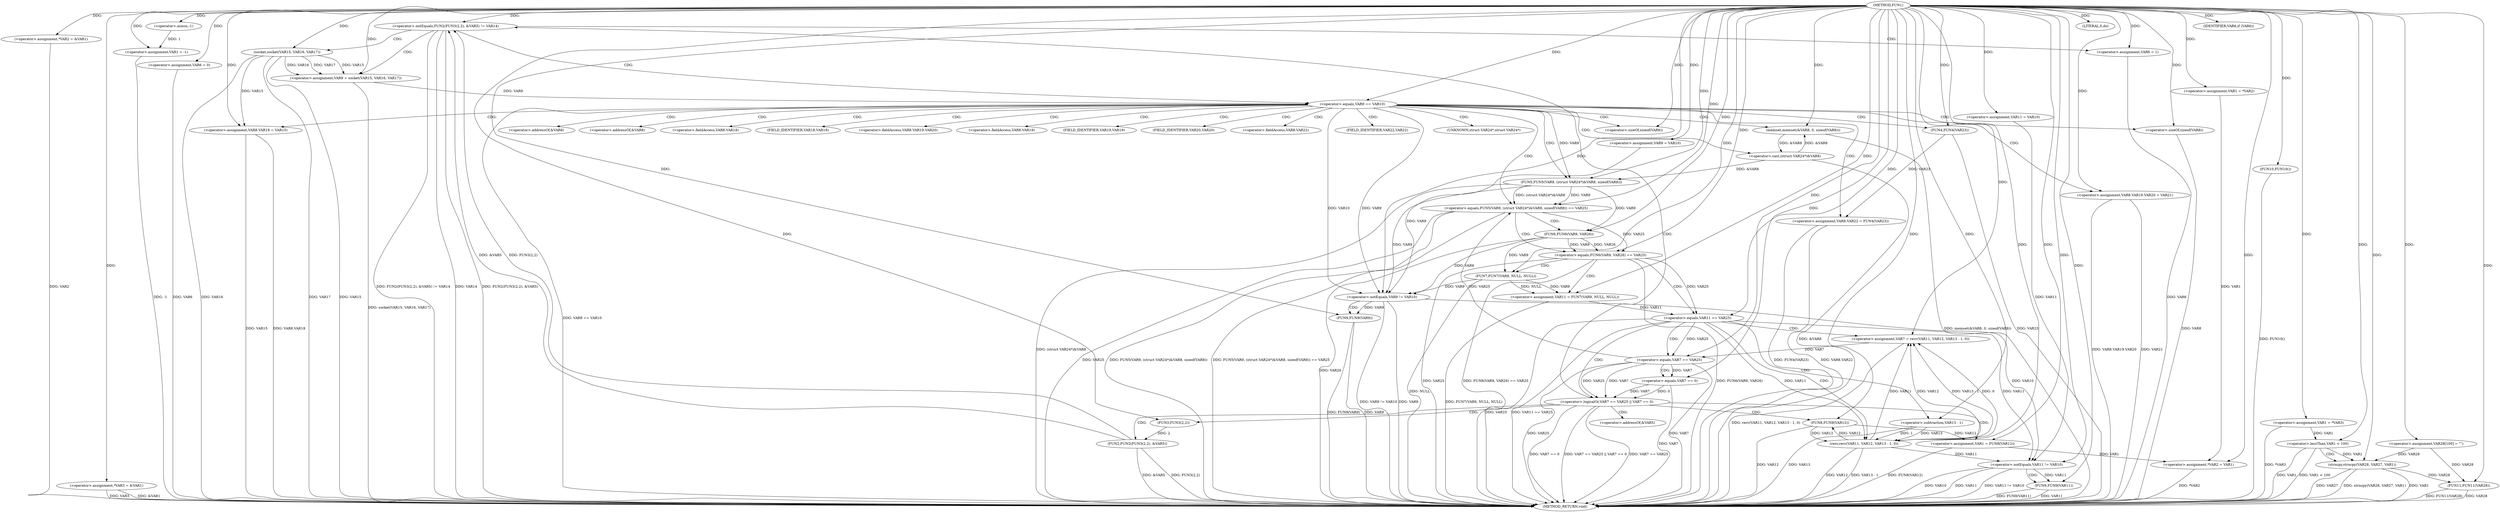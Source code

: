 digraph FUN1 {  
"1000100" [label = "(METHOD,FUN1)" ]
"1000294" [label = "(METHOD_RETURN,void)" ]
"1000104" [label = "(<operator>.assignment,*VAR2 = &VAR1)" ]
"1000109" [label = "(<operator>.assignment,*VAR3 = &VAR1)" ]
"1000113" [label = "(<operator>.assignment,VAR1 = -1)" ]
"1000115" [label = "(<operator>.minus,-1)" ]
"1000119" [label = "(<operator>.assignment,VAR1 = *VAR2)" ]
"1000126" [label = "(<operator>.assignment,VAR6 = 0)" ]
"1000132" [label = "(<operator>.assignment,VAR9 = VAR10)" ]
"1000136" [label = "(<operator>.assignment,VAR11 = VAR10)" ]
"1000143" [label = "(<operator>.notEquals,FUN2(FUN3(2,2), &VAR5) != VAR14)" ]
"1000144" [label = "(FUN2,FUN2(FUN3(2,2), &VAR5))" ]
"1000145" [label = "(FUN3,FUN3(2,2))" ]
"1000153" [label = "(<operator>.assignment,VAR6 = 1)" ]
"1000156" [label = "(<operator>.assignment,VAR9 = socket(VAR15, VAR16, VAR17))" ]
"1000158" [label = "(socket,socket(VAR15, VAR16, VAR17))" ]
"1000163" [label = "(<operator>.equals,VAR9 == VAR10)" ]
"1000168" [label = "(memset,memset(&VAR8, 0, sizeof(VAR8)))" ]
"1000172" [label = "(<operator>.sizeOf,sizeof(VAR8))" ]
"1000174" [label = "(<operator>.assignment,VAR8.VAR18 = VAR15)" ]
"1000179" [label = "(<operator>.assignment,VAR8.VAR19.VAR20 = VAR21)" ]
"1000186" [label = "(<operator>.assignment,VAR8.VAR22 = FUN4(VAR23))" ]
"1000190" [label = "(FUN4,FUN4(VAR23))" ]
"1000193" [label = "(<operator>.equals,FUN5(VAR9, (struct VAR24*)&VAR8, sizeof(VAR8)) == VAR25)" ]
"1000194" [label = "(FUN5,FUN5(VAR9, (struct VAR24*)&VAR8, sizeof(VAR8)))" ]
"1000196" [label = "(<operator>.cast,(struct VAR24*)&VAR8)" ]
"1000200" [label = "(<operator>.sizeOf,sizeof(VAR8))" ]
"1000206" [label = "(<operator>.equals,FUN6(VAR9, VAR26) == VAR25)" ]
"1000207" [label = "(FUN6,FUN6(VAR9, VAR26))" ]
"1000213" [label = "(<operator>.assignment,VAR11 = FUN7(VAR9, NULL, NULL))" ]
"1000215" [label = "(FUN7,FUN7(VAR9, NULL, NULL))" ]
"1000220" [label = "(<operator>.equals,VAR11 == VAR25)" ]
"1000225" [label = "(<operator>.assignment,VAR7 = recv(VAR11, VAR12, VAR13 - 1, 0))" ]
"1000227" [label = "(recv,recv(VAR11, VAR12, VAR13 - 1, 0))" ]
"1000230" [label = "(<operator>.subtraction,VAR13 - 1)" ]
"1000235" [label = "(<operator>.logicalOr,VAR7 == VAR25 || VAR7 == 0)" ]
"1000236" [label = "(<operator>.equals,VAR7 == VAR25)" ]
"1000239" [label = "(<operator>.equals,VAR7 == 0)" ]
"1000244" [label = "(<operator>.assignment,VAR1 = FUN8(VAR12))" ]
"1000246" [label = "(FUN8,FUN8(VAR12))" ]
"1000248" [label = "(LITERAL,0,do)" ]
"1000250" [label = "(<operator>.notEquals,VAR9 != VAR10)" ]
"1000254" [label = "(FUN9,FUN9(VAR9))" ]
"1000257" [label = "(<operator>.notEquals,VAR11 != VAR10)" ]
"1000261" [label = "(FUN9,FUN9(VAR11))" ]
"1000264" [label = "(IDENTIFIER,VAR6,if (VAR6))" ]
"1000266" [label = "(FUN10,FUN10())" ]
"1000267" [label = "(<operator>.assignment,*VAR2 = VAR1)" ]
"1000273" [label = "(<operator>.assignment,VAR1 = *VAR3)" ]
"1000280" [label = "(<operator>.assignment,VAR28[100] = \"\")" ]
"1000284" [label = "(<operator>.lessThan,VAR1 < 100)" ]
"1000288" [label = "(strncpy,strncpy(VAR28, VAR27, VAR1))" ]
"1000292" [label = "(FUN11,FUN11(VAR28))" ]
"1000148" [label = "(<operator>.addressOf,&VAR5)" ]
"1000169" [label = "(<operator>.addressOf,&VAR8)" ]
"1000175" [label = "(<operator>.fieldAccess,VAR8.VAR18)" ]
"1000177" [label = "(FIELD_IDENTIFIER,VAR18,VAR18)" ]
"1000180" [label = "(<operator>.fieldAccess,VAR8.VAR19.VAR20)" ]
"1000181" [label = "(<operator>.fieldAccess,VAR8.VAR19)" ]
"1000183" [label = "(FIELD_IDENTIFIER,VAR19,VAR19)" ]
"1000184" [label = "(FIELD_IDENTIFIER,VAR20,VAR20)" ]
"1000187" [label = "(<operator>.fieldAccess,VAR8.VAR22)" ]
"1000189" [label = "(FIELD_IDENTIFIER,VAR22,VAR22)" ]
"1000197" [label = "(UNKNOWN,struct VAR24*,struct VAR24*)" ]
"1000198" [label = "(<operator>.addressOf,&VAR8)" ]
  "1000179" -> "1000294"  [ label = "DDG: VAR21"] 
  "1000104" -> "1000294"  [ label = "DDG: VAR2"] 
  "1000230" -> "1000294"  [ label = "DDG: VAR13"] 
  "1000257" -> "1000294"  [ label = "DDG: VAR10"] 
  "1000174" -> "1000294"  [ label = "DDG: VAR15"] 
  "1000158" -> "1000294"  [ label = "DDG: VAR15"] 
  "1000168" -> "1000294"  [ label = "DDG: memset(&VAR8, 0, sizeof(VAR8))"] 
  "1000288" -> "1000294"  [ label = "DDG: VAR1"] 
  "1000186" -> "1000294"  [ label = "DDG: VAR8.VAR22"] 
  "1000250" -> "1000294"  [ label = "DDG: VAR9"] 
  "1000193" -> "1000294"  [ label = "DDG: FUN5(VAR9, (struct VAR24*)&VAR8, sizeof(VAR8))"] 
  "1000200" -> "1000294"  [ label = "DDG: VAR8"] 
  "1000225" -> "1000294"  [ label = "DDG: recv(VAR11, VAR12, VAR13 - 1, 0)"] 
  "1000292" -> "1000294"  [ label = "DDG: FUN11(VAR28)"] 
  "1000236" -> "1000294"  [ label = "DDG: VAR7"] 
  "1000207" -> "1000294"  [ label = "DDG: VAR26"] 
  "1000284" -> "1000294"  [ label = "DDG: VAR1"] 
  "1000284" -> "1000294"  [ label = "DDG: VAR1 < 100"] 
  "1000206" -> "1000294"  [ label = "DDG: VAR25"] 
  "1000235" -> "1000294"  [ label = "DDG: VAR7 == VAR25"] 
  "1000235" -> "1000294"  [ label = "DDG: VAR7 == 0"] 
  "1000273" -> "1000294"  [ label = "DDG: *VAR3"] 
  "1000288" -> "1000294"  [ label = "DDG: VAR27"] 
  "1000235" -> "1000294"  [ label = "DDG: VAR7 == VAR25 || VAR7 == 0"] 
  "1000186" -> "1000294"  [ label = "DDG: FUN4(VAR23)"] 
  "1000292" -> "1000294"  [ label = "DDG: VAR28"] 
  "1000254" -> "1000294"  [ label = "DDG: VAR9"] 
  "1000239" -> "1000294"  [ label = "DDG: VAR7"] 
  "1000215" -> "1000294"  [ label = "DDG: NULL"] 
  "1000236" -> "1000294"  [ label = "DDG: VAR25"] 
  "1000158" -> "1000294"  [ label = "DDG: VAR16"] 
  "1000254" -> "1000294"  [ label = "DDG: FUN9(VAR9)"] 
  "1000206" -> "1000294"  [ label = "DDG: FUN6(VAR9, VAR26) == VAR25"] 
  "1000267" -> "1000294"  [ label = "DDG: *VAR2"] 
  "1000227" -> "1000294"  [ label = "DDG: VAR12"] 
  "1000156" -> "1000294"  [ label = "DDG: socket(VAR15, VAR16, VAR17)"] 
  "1000143" -> "1000294"  [ label = "DDG: FUN2(FUN3(2,2), &VAR5)"] 
  "1000190" -> "1000294"  [ label = "DDG: VAR23"] 
  "1000113" -> "1000294"  [ label = "DDG: -1"] 
  "1000179" -> "1000294"  [ label = "DDG: VAR8.VAR19.VAR20"] 
  "1000220" -> "1000294"  [ label = "DDG: VAR25"] 
  "1000257" -> "1000294"  [ label = "DDG: VAR11"] 
  "1000144" -> "1000294"  [ label = "DDG: &VAR5"] 
  "1000206" -> "1000294"  [ label = "DDG: FUN6(VAR9, VAR26)"] 
  "1000126" -> "1000294"  [ label = "DDG: VAR6"] 
  "1000266" -> "1000294"  [ label = "DDG: FUN10()"] 
  "1000261" -> "1000294"  [ label = "DDG: VAR11"] 
  "1000153" -> "1000294"  [ label = "DDG: VAR6"] 
  "1000193" -> "1000294"  [ label = "DDG: FUN5(VAR9, (struct VAR24*)&VAR8, sizeof(VAR8)) == VAR25"] 
  "1000109" -> "1000294"  [ label = "DDG: VAR3"] 
  "1000144" -> "1000294"  [ label = "DDG: FUN3(2,2)"] 
  "1000288" -> "1000294"  [ label = "DDG: strncpy(VAR28, VAR27, VAR1)"] 
  "1000220" -> "1000294"  [ label = "DDG: VAR11 == VAR25"] 
  "1000143" -> "1000294"  [ label = "DDG: FUN2(FUN3(2,2), &VAR5) != VAR14"] 
  "1000227" -> "1000294"  [ label = "DDG: VAR13 - 1"] 
  "1000213" -> "1000294"  [ label = "DDG: FUN7(VAR9, NULL, NULL)"] 
  "1000143" -> "1000294"  [ label = "DDG: VAR14"] 
  "1000257" -> "1000294"  [ label = "DDG: VAR11 != VAR10"] 
  "1000261" -> "1000294"  [ label = "DDG: FUN9(VAR11)"] 
  "1000250" -> "1000294"  [ label = "DDG: VAR9 != VAR10"] 
  "1000163" -> "1000294"  [ label = "DDG: VAR9 == VAR10"] 
  "1000194" -> "1000294"  [ label = "DDG: (struct VAR24*)&VAR8"] 
  "1000244" -> "1000294"  [ label = "DDG: FUN8(VAR12)"] 
  "1000109" -> "1000294"  [ label = "DDG: &VAR1"] 
  "1000158" -> "1000294"  [ label = "DDG: VAR17"] 
  "1000174" -> "1000294"  [ label = "DDG: VAR8.VAR18"] 
  "1000246" -> "1000294"  [ label = "DDG: VAR12"] 
  "1000193" -> "1000294"  [ label = "DDG: VAR25"] 
  "1000196" -> "1000294"  [ label = "DDG: &VAR8"] 
  "1000100" -> "1000104"  [ label = "DDG: "] 
  "1000100" -> "1000109"  [ label = "DDG: "] 
  "1000115" -> "1000113"  [ label = "DDG: 1"] 
  "1000100" -> "1000113"  [ label = "DDG: "] 
  "1000100" -> "1000115"  [ label = "DDG: "] 
  "1000100" -> "1000119"  [ label = "DDG: "] 
  "1000100" -> "1000126"  [ label = "DDG: "] 
  "1000100" -> "1000132"  [ label = "DDG: "] 
  "1000100" -> "1000136"  [ label = "DDG: "] 
  "1000144" -> "1000143"  [ label = "DDG: FUN3(2,2)"] 
  "1000144" -> "1000143"  [ label = "DDG: &VAR5"] 
  "1000145" -> "1000144"  [ label = "DDG: 2"] 
  "1000100" -> "1000145"  [ label = "DDG: "] 
  "1000100" -> "1000143"  [ label = "DDG: "] 
  "1000100" -> "1000153"  [ label = "DDG: "] 
  "1000158" -> "1000156"  [ label = "DDG: VAR15"] 
  "1000158" -> "1000156"  [ label = "DDG: VAR16"] 
  "1000158" -> "1000156"  [ label = "DDG: VAR17"] 
  "1000100" -> "1000156"  [ label = "DDG: "] 
  "1000100" -> "1000158"  [ label = "DDG: "] 
  "1000156" -> "1000163"  [ label = "DDG: VAR9"] 
  "1000100" -> "1000163"  [ label = "DDG: "] 
  "1000196" -> "1000168"  [ label = "DDG: &VAR8"] 
  "1000100" -> "1000168"  [ label = "DDG: "] 
  "1000100" -> "1000172"  [ label = "DDG: "] 
  "1000158" -> "1000174"  [ label = "DDG: VAR15"] 
  "1000100" -> "1000174"  [ label = "DDG: "] 
  "1000100" -> "1000179"  [ label = "DDG: "] 
  "1000190" -> "1000186"  [ label = "DDG: VAR23"] 
  "1000100" -> "1000190"  [ label = "DDG: "] 
  "1000194" -> "1000193"  [ label = "DDG: VAR9"] 
  "1000194" -> "1000193"  [ label = "DDG: (struct VAR24*)&VAR8"] 
  "1000163" -> "1000194"  [ label = "DDG: VAR9"] 
  "1000100" -> "1000194"  [ label = "DDG: "] 
  "1000196" -> "1000194"  [ label = "DDG: &VAR8"] 
  "1000168" -> "1000196"  [ label = "DDG: &VAR8"] 
  "1000100" -> "1000200"  [ label = "DDG: "] 
  "1000236" -> "1000193"  [ label = "DDG: VAR25"] 
  "1000100" -> "1000193"  [ label = "DDG: "] 
  "1000207" -> "1000206"  [ label = "DDG: VAR9"] 
  "1000207" -> "1000206"  [ label = "DDG: VAR26"] 
  "1000194" -> "1000207"  [ label = "DDG: VAR9"] 
  "1000100" -> "1000207"  [ label = "DDG: "] 
  "1000193" -> "1000206"  [ label = "DDG: VAR25"] 
  "1000100" -> "1000206"  [ label = "DDG: "] 
  "1000215" -> "1000213"  [ label = "DDG: VAR9"] 
  "1000215" -> "1000213"  [ label = "DDG: NULL"] 
  "1000100" -> "1000213"  [ label = "DDG: "] 
  "1000207" -> "1000215"  [ label = "DDG: VAR9"] 
  "1000100" -> "1000215"  [ label = "DDG: "] 
  "1000213" -> "1000220"  [ label = "DDG: VAR11"] 
  "1000100" -> "1000220"  [ label = "DDG: "] 
  "1000206" -> "1000220"  [ label = "DDG: VAR25"] 
  "1000227" -> "1000225"  [ label = "DDG: VAR11"] 
  "1000227" -> "1000225"  [ label = "DDG: VAR12"] 
  "1000227" -> "1000225"  [ label = "DDG: VAR13 - 1"] 
  "1000227" -> "1000225"  [ label = "DDG: 0"] 
  "1000100" -> "1000225"  [ label = "DDG: "] 
  "1000220" -> "1000227"  [ label = "DDG: VAR11"] 
  "1000100" -> "1000227"  [ label = "DDG: "] 
  "1000246" -> "1000227"  [ label = "DDG: VAR12"] 
  "1000230" -> "1000227"  [ label = "DDG: VAR13"] 
  "1000230" -> "1000227"  [ label = "DDG: 1"] 
  "1000100" -> "1000230"  [ label = "DDG: "] 
  "1000236" -> "1000235"  [ label = "DDG: VAR7"] 
  "1000236" -> "1000235"  [ label = "DDG: VAR25"] 
  "1000225" -> "1000236"  [ label = "DDG: VAR7"] 
  "1000100" -> "1000236"  [ label = "DDG: "] 
  "1000220" -> "1000236"  [ label = "DDG: VAR25"] 
  "1000239" -> "1000235"  [ label = "DDG: VAR7"] 
  "1000239" -> "1000235"  [ label = "DDG: 0"] 
  "1000236" -> "1000239"  [ label = "DDG: VAR7"] 
  "1000100" -> "1000239"  [ label = "DDG: "] 
  "1000246" -> "1000244"  [ label = "DDG: VAR12"] 
  "1000100" -> "1000244"  [ label = "DDG: "] 
  "1000227" -> "1000246"  [ label = "DDG: VAR12"] 
  "1000100" -> "1000246"  [ label = "DDG: "] 
  "1000100" -> "1000248"  [ label = "DDG: "] 
  "1000163" -> "1000250"  [ label = "DDG: VAR9"] 
  "1000215" -> "1000250"  [ label = "DDG: VAR9"] 
  "1000194" -> "1000250"  [ label = "DDG: VAR9"] 
  "1000207" -> "1000250"  [ label = "DDG: VAR9"] 
  "1000132" -> "1000250"  [ label = "DDG: VAR9"] 
  "1000100" -> "1000250"  [ label = "DDG: "] 
  "1000163" -> "1000250"  [ label = "DDG: VAR10"] 
  "1000250" -> "1000254"  [ label = "DDG: VAR9"] 
  "1000100" -> "1000254"  [ label = "DDG: "] 
  "1000220" -> "1000257"  [ label = "DDG: VAR11"] 
  "1000227" -> "1000257"  [ label = "DDG: VAR11"] 
  "1000136" -> "1000257"  [ label = "DDG: VAR11"] 
  "1000100" -> "1000257"  [ label = "DDG: "] 
  "1000250" -> "1000257"  [ label = "DDG: VAR10"] 
  "1000257" -> "1000261"  [ label = "DDG: VAR11"] 
  "1000100" -> "1000261"  [ label = "DDG: "] 
  "1000100" -> "1000264"  [ label = "DDG: "] 
  "1000100" -> "1000266"  [ label = "DDG: "] 
  "1000119" -> "1000267"  [ label = "DDG: VAR1"] 
  "1000244" -> "1000267"  [ label = "DDG: VAR1"] 
  "1000100" -> "1000267"  [ label = "DDG: "] 
  "1000100" -> "1000273"  [ label = "DDG: "] 
  "1000100" -> "1000280"  [ label = "DDG: "] 
  "1000273" -> "1000284"  [ label = "DDG: VAR1"] 
  "1000100" -> "1000284"  [ label = "DDG: "] 
  "1000280" -> "1000288"  [ label = "DDG: VAR28"] 
  "1000100" -> "1000288"  [ label = "DDG: "] 
  "1000284" -> "1000288"  [ label = "DDG: VAR1"] 
  "1000288" -> "1000292"  [ label = "DDG: VAR28"] 
  "1000280" -> "1000292"  [ label = "DDG: VAR28"] 
  "1000100" -> "1000292"  [ label = "DDG: "] 
  "1000143" -> "1000156"  [ label = "CDG: "] 
  "1000143" -> "1000153"  [ label = "CDG: "] 
  "1000143" -> "1000163"  [ label = "CDG: "] 
  "1000143" -> "1000158"  [ label = "CDG: "] 
  "1000163" -> "1000200"  [ label = "CDG: "] 
  "1000163" -> "1000174"  [ label = "CDG: "] 
  "1000163" -> "1000197"  [ label = "CDG: "] 
  "1000163" -> "1000180"  [ label = "CDG: "] 
  "1000163" -> "1000183"  [ label = "CDG: "] 
  "1000163" -> "1000190"  [ label = "CDG: "] 
  "1000163" -> "1000175"  [ label = "CDG: "] 
  "1000163" -> "1000179"  [ label = "CDG: "] 
  "1000163" -> "1000194"  [ label = "CDG: "] 
  "1000163" -> "1000198"  [ label = "CDG: "] 
  "1000163" -> "1000187"  [ label = "CDG: "] 
  "1000163" -> "1000186"  [ label = "CDG: "] 
  "1000163" -> "1000172"  [ label = "CDG: "] 
  "1000163" -> "1000189"  [ label = "CDG: "] 
  "1000163" -> "1000169"  [ label = "CDG: "] 
  "1000163" -> "1000196"  [ label = "CDG: "] 
  "1000163" -> "1000168"  [ label = "CDG: "] 
  "1000163" -> "1000193"  [ label = "CDG: "] 
  "1000163" -> "1000184"  [ label = "CDG: "] 
  "1000163" -> "1000177"  [ label = "CDG: "] 
  "1000163" -> "1000181"  [ label = "CDG: "] 
  "1000193" -> "1000206"  [ label = "CDG: "] 
  "1000193" -> "1000207"  [ label = "CDG: "] 
  "1000206" -> "1000220"  [ label = "CDG: "] 
  "1000206" -> "1000213"  [ label = "CDG: "] 
  "1000206" -> "1000215"  [ label = "CDG: "] 
  "1000220" -> "1000227"  [ label = "CDG: "] 
  "1000220" -> "1000236"  [ label = "CDG: "] 
  "1000220" -> "1000235"  [ label = "CDG: "] 
  "1000220" -> "1000230"  [ label = "CDG: "] 
  "1000220" -> "1000225"  [ label = "CDG: "] 
  "1000235" -> "1000244"  [ label = "CDG: "] 
  "1000235" -> "1000246"  [ label = "CDG: "] 
  "1000235" -> "1000148"  [ label = "CDG: "] 
  "1000235" -> "1000144"  [ label = "CDG: "] 
  "1000235" -> "1000145"  [ label = "CDG: "] 
  "1000235" -> "1000143"  [ label = "CDG: "] 
  "1000236" -> "1000239"  [ label = "CDG: "] 
  "1000250" -> "1000254"  [ label = "CDG: "] 
  "1000257" -> "1000261"  [ label = "CDG: "] 
  "1000284" -> "1000288"  [ label = "CDG: "] 
}
